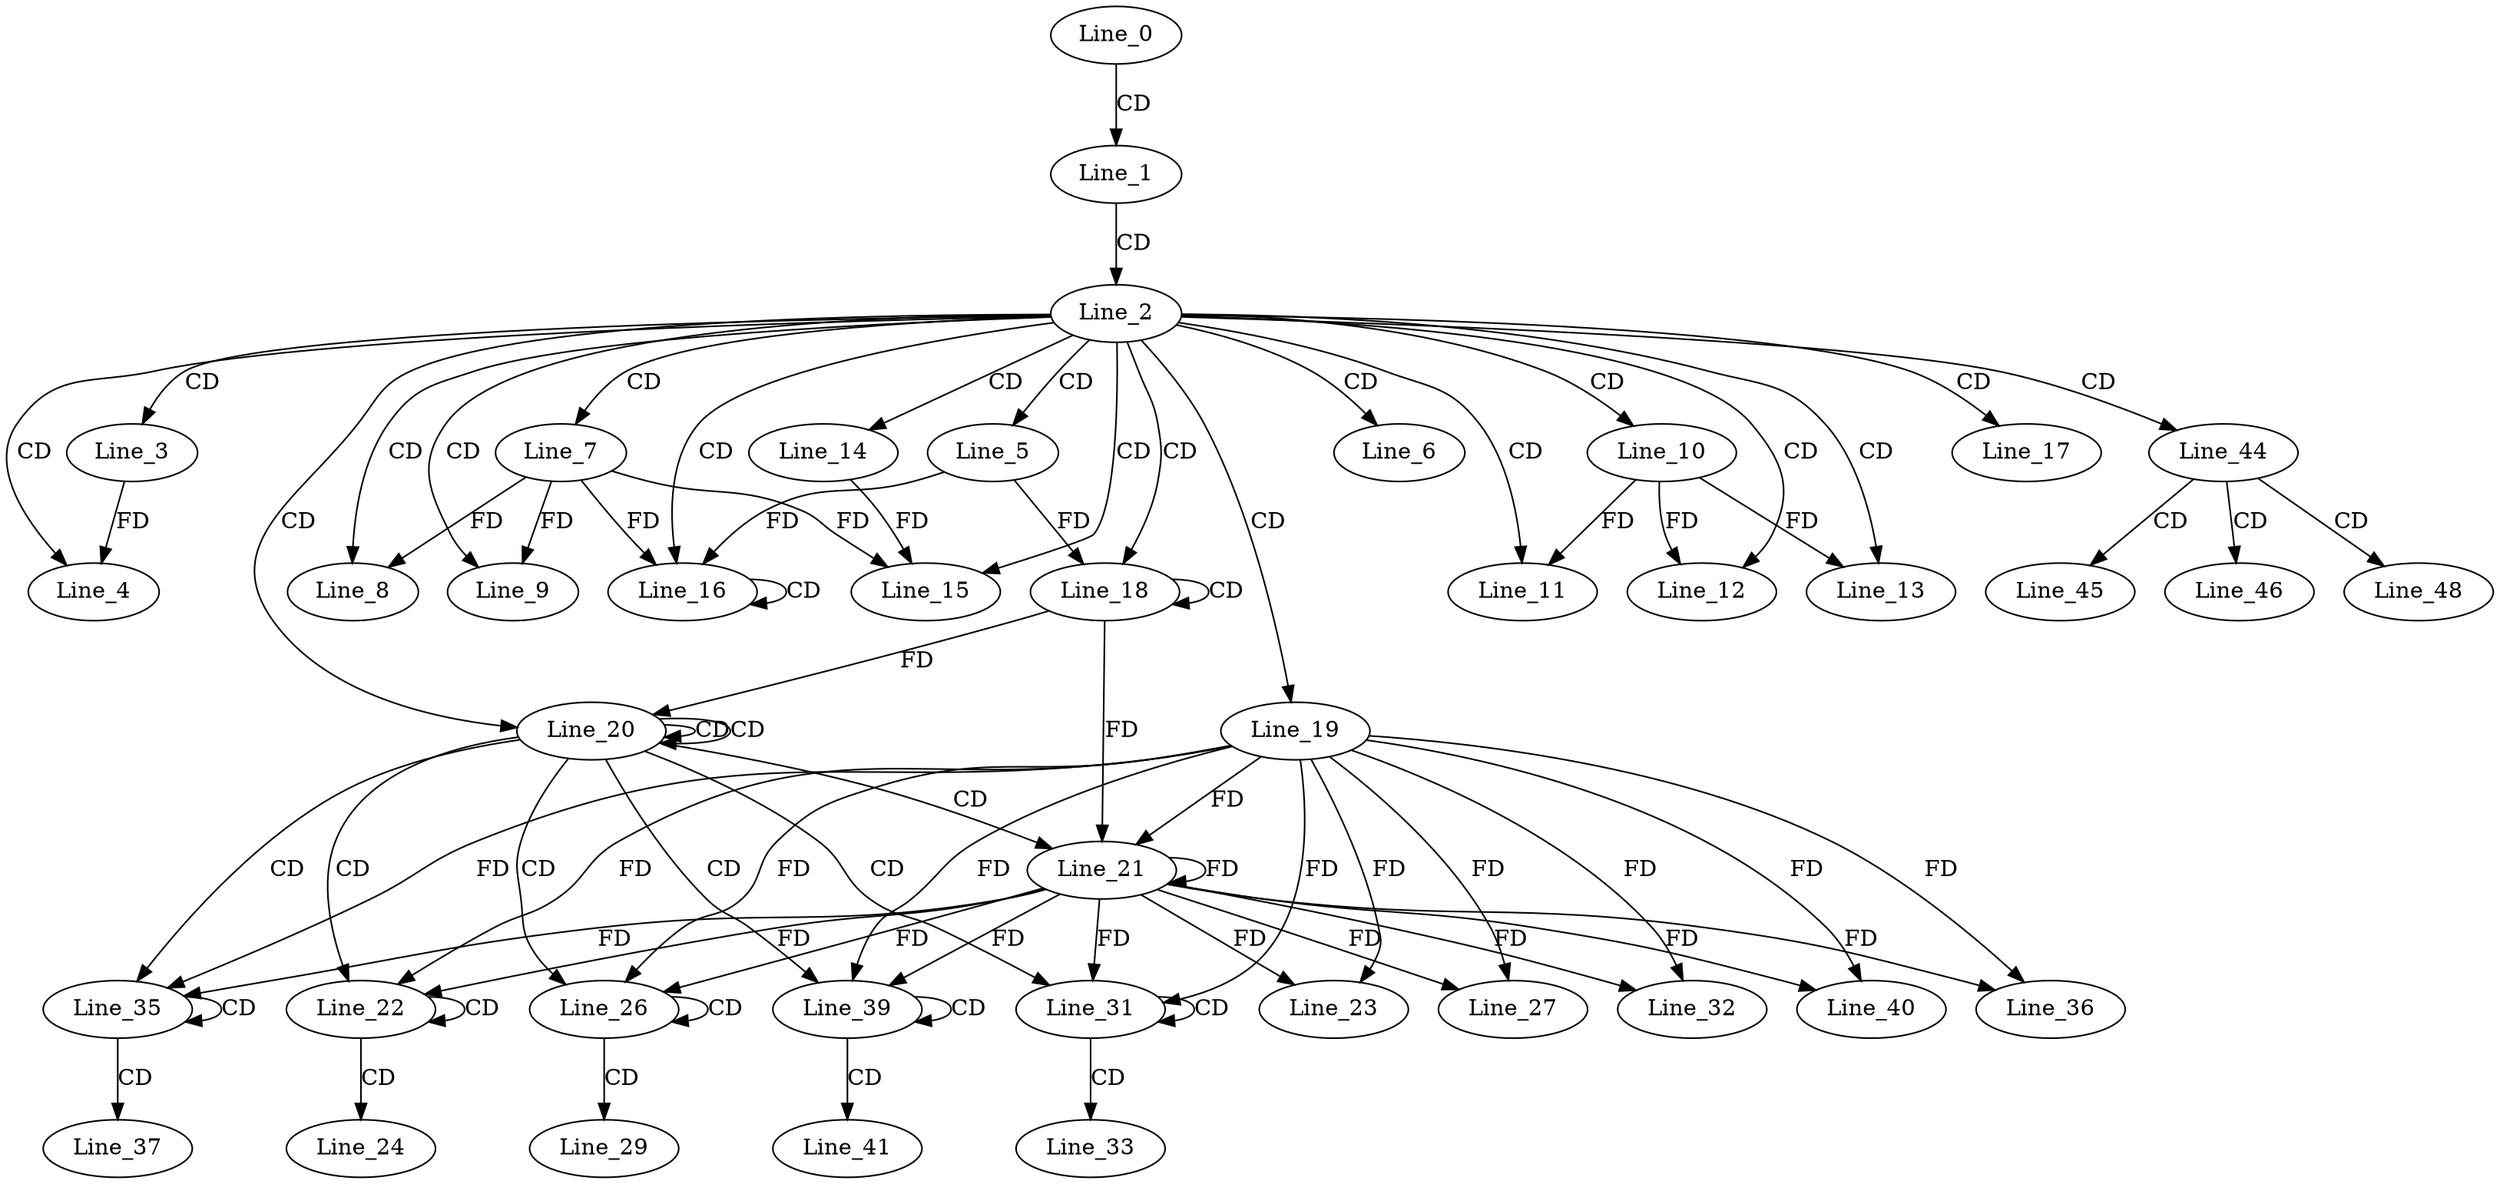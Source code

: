 digraph G {
  Line_0;
  Line_1;
  Line_2;
  Line_3;
  Line_4;
  Line_5;
  Line_6;
  Line_7;
  Line_8;
  Line_9;
  Line_10;
  Line_11;
  Line_12;
  Line_13;
  Line_14;
  Line_15;
  Line_16;
  Line_16;
  Line_17;
  Line_18;
  Line_18;
  Line_18;
  Line_19;
  Line_20;
  Line_20;
  Line_21;
  Line_21;
  Line_22;
  Line_22;
  Line_22;
  Line_23;
  Line_24;
  Line_26;
  Line_26;
  Line_26;
  Line_27;
  Line_29;
  Line_31;
  Line_31;
  Line_31;
  Line_32;
  Line_33;
  Line_35;
  Line_35;
  Line_35;
  Line_36;
  Line_37;
  Line_39;
  Line_39;
  Line_39;
  Line_40;
  Line_41;
  Line_44;
  Line_45;
  Line_46;
  Line_48;
  Line_0 -> Line_1 [ label="CD" ];
  Line_1 -> Line_2 [ label="CD" ];
  Line_2 -> Line_3 [ label="CD" ];
  Line_2 -> Line_4 [ label="CD" ];
  Line_3 -> Line_4 [ label="FD" ];
  Line_2 -> Line_5 [ label="CD" ];
  Line_2 -> Line_6 [ label="CD" ];
  Line_2 -> Line_7 [ label="CD" ];
  Line_2 -> Line_8 [ label="CD" ];
  Line_7 -> Line_8 [ label="FD" ];
  Line_2 -> Line_9 [ label="CD" ];
  Line_7 -> Line_9 [ label="FD" ];
  Line_2 -> Line_10 [ label="CD" ];
  Line_2 -> Line_11 [ label="CD" ];
  Line_10 -> Line_11 [ label="FD" ];
  Line_2 -> Line_12 [ label="CD" ];
  Line_10 -> Line_12 [ label="FD" ];
  Line_2 -> Line_13 [ label="CD" ];
  Line_10 -> Line_13 [ label="FD" ];
  Line_2 -> Line_14 [ label="CD" ];
  Line_2 -> Line_15 [ label="CD" ];
  Line_7 -> Line_15 [ label="FD" ];
  Line_14 -> Line_15 [ label="FD" ];
  Line_2 -> Line_16 [ label="CD" ];
  Line_16 -> Line_16 [ label="CD" ];
  Line_5 -> Line_16 [ label="FD" ];
  Line_7 -> Line_16 [ label="FD" ];
  Line_2 -> Line_17 [ label="CD" ];
  Line_2 -> Line_18 [ label="CD" ];
  Line_18 -> Line_18 [ label="CD" ];
  Line_5 -> Line_18 [ label="FD" ];
  Line_2 -> Line_19 [ label="CD" ];
  Line_2 -> Line_20 [ label="CD" ];
  Line_20 -> Line_20 [ label="CD" ];
  Line_20 -> Line_20 [ label="CD" ];
  Line_18 -> Line_20 [ label="FD" ];
  Line_20 -> Line_21 [ label="CD" ];
  Line_21 -> Line_21 [ label="FD" ];
  Line_19 -> Line_21 [ label="FD" ];
  Line_18 -> Line_21 [ label="FD" ];
  Line_20 -> Line_22 [ label="CD" ];
  Line_22 -> Line_22 [ label="CD" ];
  Line_21 -> Line_22 [ label="FD" ];
  Line_19 -> Line_22 [ label="FD" ];
  Line_21 -> Line_23 [ label="FD" ];
  Line_19 -> Line_23 [ label="FD" ];
  Line_22 -> Line_24 [ label="CD" ];
  Line_20 -> Line_26 [ label="CD" ];
  Line_26 -> Line_26 [ label="CD" ];
  Line_21 -> Line_26 [ label="FD" ];
  Line_19 -> Line_26 [ label="FD" ];
  Line_21 -> Line_27 [ label="FD" ];
  Line_19 -> Line_27 [ label="FD" ];
  Line_26 -> Line_29 [ label="CD" ];
  Line_20 -> Line_31 [ label="CD" ];
  Line_31 -> Line_31 [ label="CD" ];
  Line_21 -> Line_31 [ label="FD" ];
  Line_19 -> Line_31 [ label="FD" ];
  Line_21 -> Line_32 [ label="FD" ];
  Line_19 -> Line_32 [ label="FD" ];
  Line_31 -> Line_33 [ label="CD" ];
  Line_20 -> Line_35 [ label="CD" ];
  Line_35 -> Line_35 [ label="CD" ];
  Line_21 -> Line_35 [ label="FD" ];
  Line_19 -> Line_35 [ label="FD" ];
  Line_21 -> Line_36 [ label="FD" ];
  Line_19 -> Line_36 [ label="FD" ];
  Line_35 -> Line_37 [ label="CD" ];
  Line_20 -> Line_39 [ label="CD" ];
  Line_39 -> Line_39 [ label="CD" ];
  Line_21 -> Line_39 [ label="FD" ];
  Line_19 -> Line_39 [ label="FD" ];
  Line_21 -> Line_40 [ label="FD" ];
  Line_19 -> Line_40 [ label="FD" ];
  Line_39 -> Line_41 [ label="CD" ];
  Line_2 -> Line_44 [ label="CD" ];
  Line_44 -> Line_45 [ label="CD" ];
  Line_44 -> Line_46 [ label="CD" ];
  Line_44 -> Line_48 [ label="CD" ];
}
